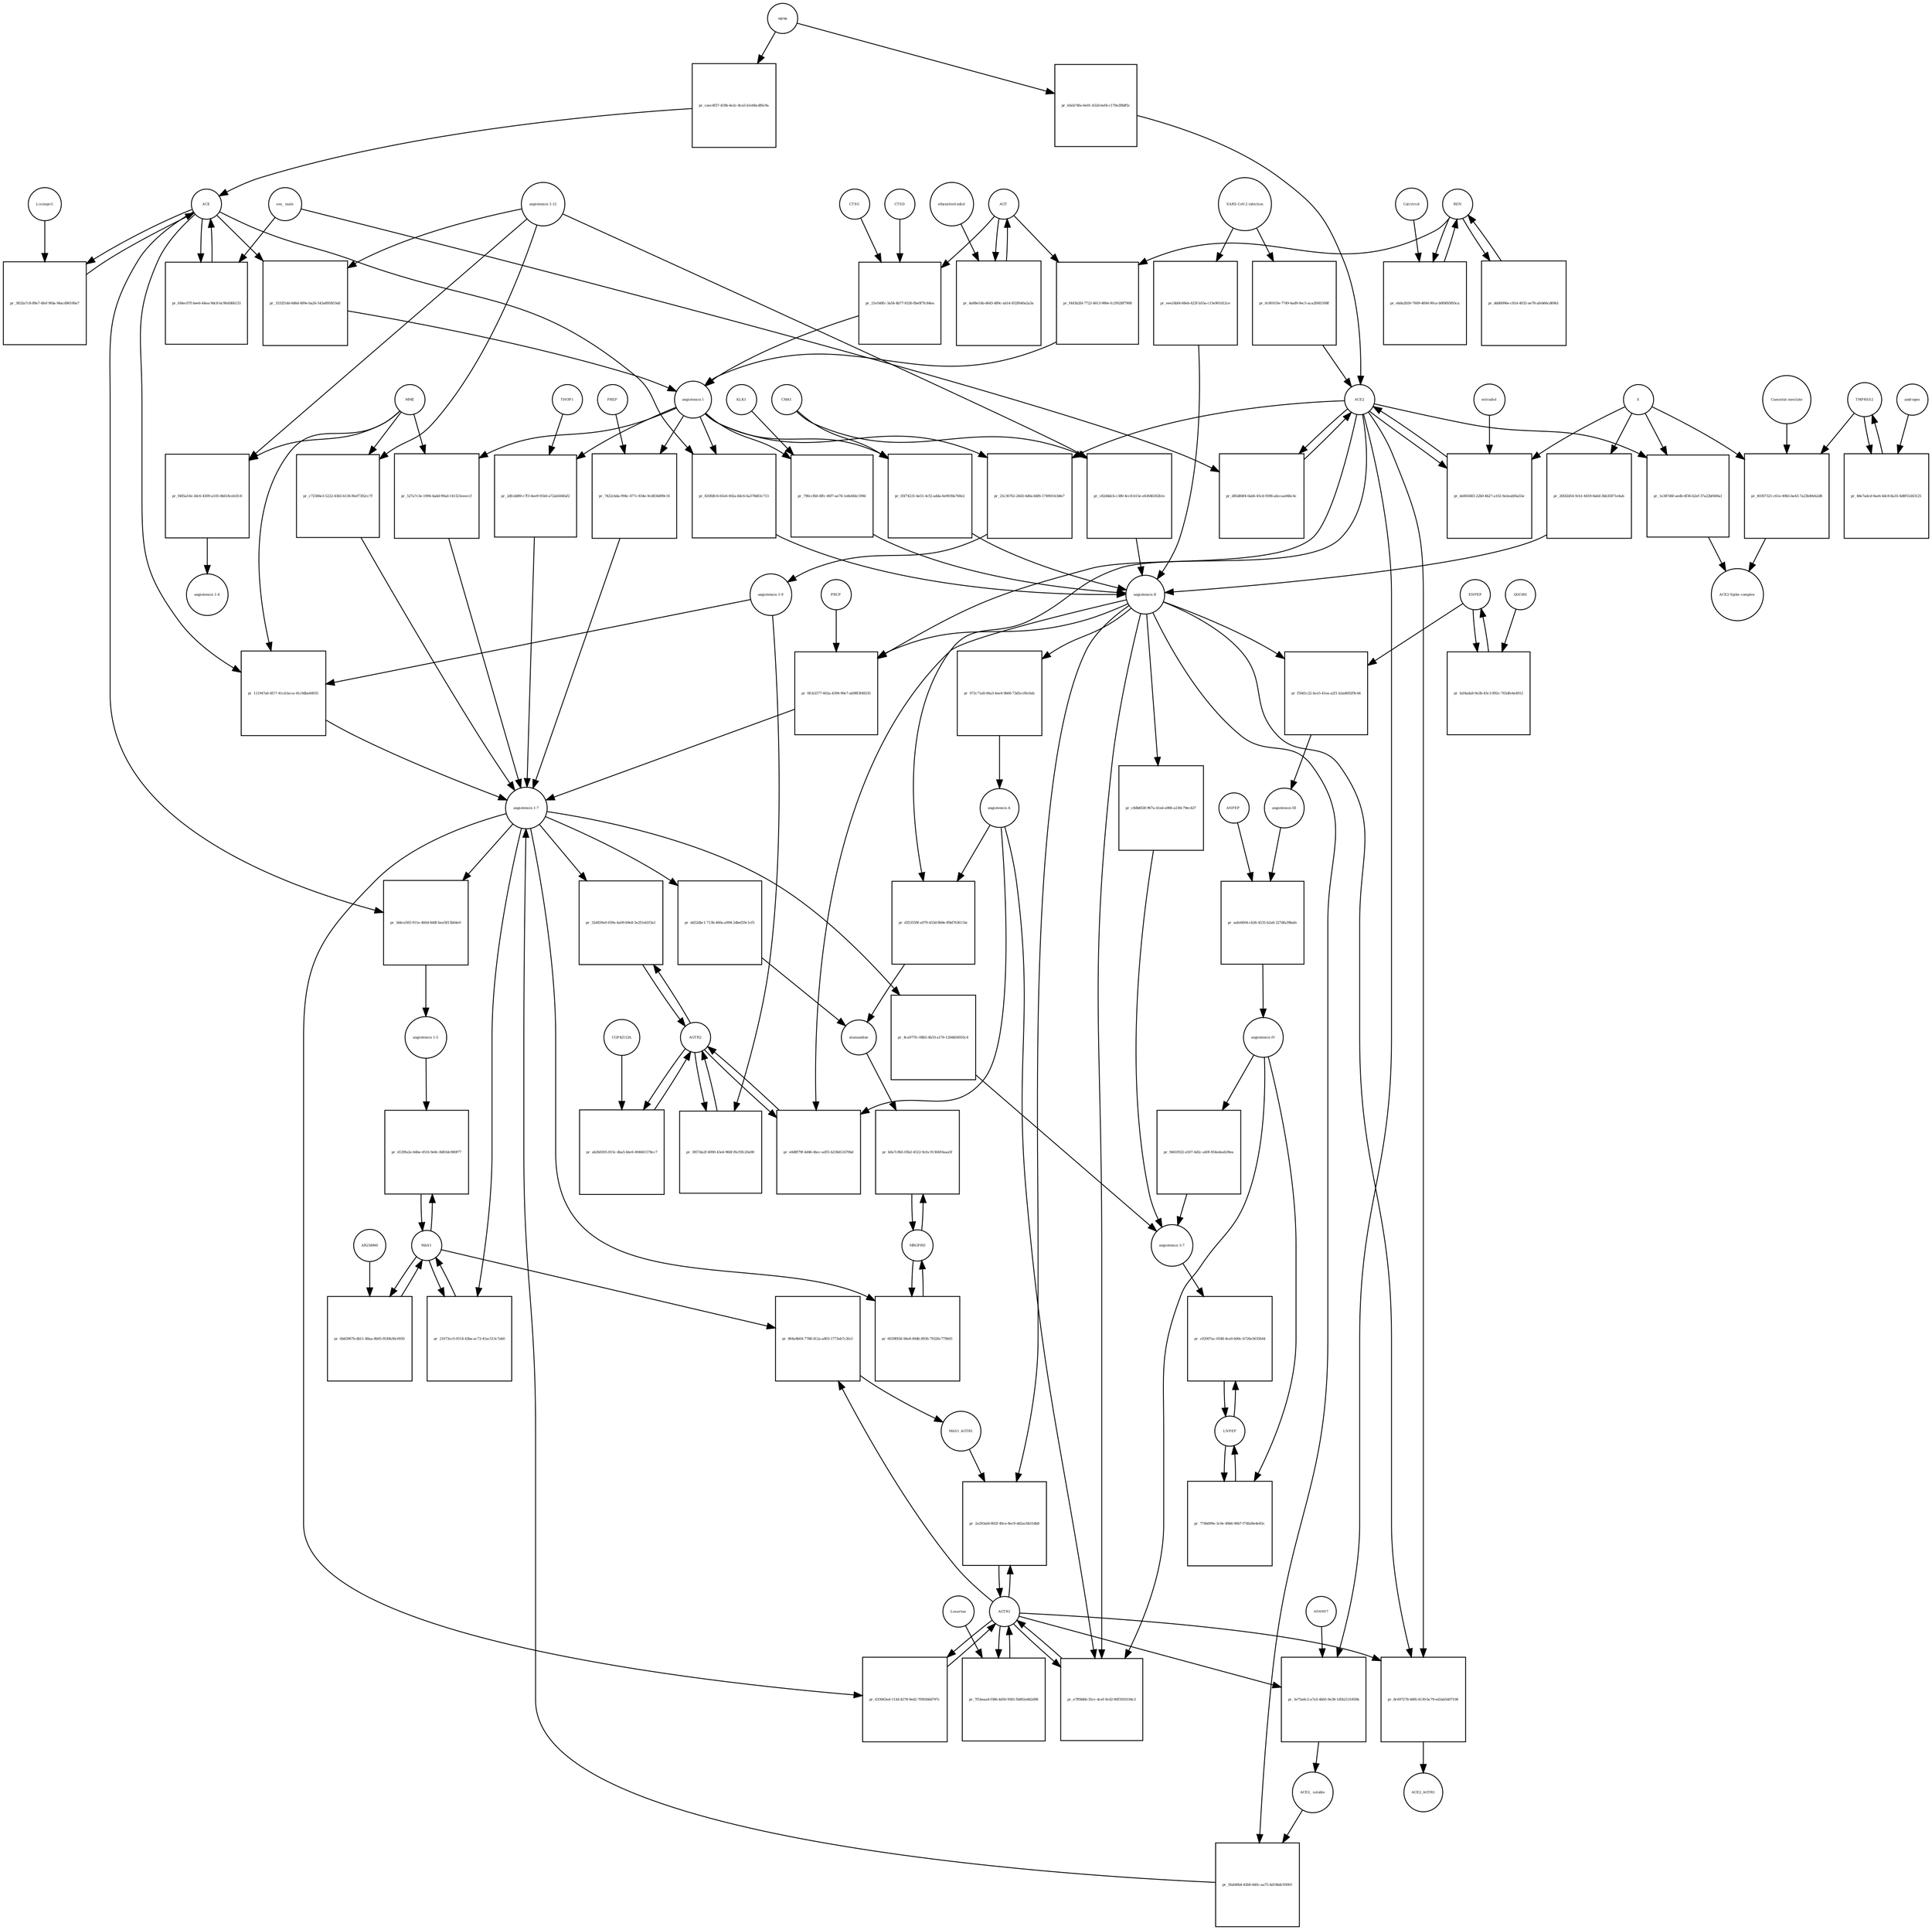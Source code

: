 strict digraph  {
"angiotensin I" [annotation="urn_miriam_obo.chebi_CHEBI%3A2718", bipartite=0, cls="simple chemical", fontsize=4, label="angiotensin I", shape=circle];
"pr_820fdfc6-65e6-492a-8dc6-6a378d03c713" [annotation="", bipartite=1, cls=process, fontsize=4, label="pr_820fdfc6-65e6-492a-8dc6-6a378d03c713", shape=square];
"angiotensin II" [annotation="urn_miriam_obo.chebi_CHEBI%3A2718", bipartite=0, cls="simple chemical", fontsize=4, label="angiotensin II", shape=circle];
ACE [annotation="urn_miriam_hgnc_HGNC%3A2707", bipartite=0, cls=macromolecule, fontsize=4, label=ACE, shape=circle];
"pr_25c36762-26d3-4d0a-b6f6-1749010cb8e7" [annotation="", bipartite=1, cls=process, fontsize=4, label="pr_25c36762-26d3-4d0a-b6f6-1749010cb8e7", shape=square];
"angiotensin 1-9" [annotation="urn_miriam_obo.chebi_CHEBI%3A80128", bipartite=0, cls="simple chemical", fontsize=4, label="angiotensin 1-9", shape=circle];
ACE2 [annotation="urn_miriam_hgnc_HGNC%3A13557", bipartite=0, cls=macromolecule, fontsize=4, label=ACE2, shape=circle];
"pr_111947a6-4f17-41cd-bcca-41c9dba44935" [annotation="", bipartite=1, cls=process, fontsize=4, label="pr_111947a6-4f17-41cd-bcca-41c9dba44935", shape=square];
"angiotensin 1-7" [annotation="urn_miriam_obo.chebi_CHEBI%3A55438", bipartite=0, cls="simple chemical", fontsize=4, label="angiotensin 1-7", shape=circle];
MME [annotation="urn_miriam_hgnc_HGNC%3A7154", bipartite=0, cls=macromolecule, fontsize=4, label=MME, shape=circle];
"pr_0fcb3577-602a-4394-90e7-ab98f3f48335" [annotation="", bipartite=1, cls=process, fontsize=4, label="pr_0fcb3577-602a-4394-90e7-ab98f3f48335", shape=square];
PRCP [annotation="urn_miriam_hgnc_HGNC%3A9344", bipartite=0, cls=macromolecule, fontsize=4, label=PRCP, shape=circle];
"pr_3d4ce565-911e-460d-848f-bea5813b04e0" [annotation="", bipartite=1, cls=process, fontsize=4, label="pr_3d4ce565-911e-460d-848f-bea5813b04e0", shape=square];
"angiotensin 1-5" [annotation="urn_miriam_obo.chebi_CHEBI%3A80129", bipartite=0, cls="simple chemical", fontsize=4, label="angiotensin 1-5", shape=circle];
REN [annotation="urn_miriam_hgnc_HGNC%3A9958", bipartite=0, cls=macromolecule, fontsize=4, label=REN, shape=circle];
"pr_ebda2b50-7609-469d-90ca-b0f6f65f65ca" [annotation="", bipartite=1, cls="omitted process", fontsize=4, label="pr_ebda2b50-7609-469d-90ca-b0f6f65f65ca", shape=square];
Calcitriol [annotation="urn_miriam_obo.chebi_CHEBI%3A17823", bipartite=0, cls="simple chemical", fontsize=4, label=Calcitriol, shape=circle];
AGT [annotation="urn_miriam_hgnc_HGNC%3A333", bipartite=0, cls=macromolecule, fontsize=4, label=AGT, shape=circle];
"pr_f443b2fd-7722-4613-986e-fc29528f7908" [annotation="", bipartite=1, cls=process, fontsize=4, label="pr_f443b2fd-7722-4613-986e-fc29528f7908", shape=square];
"pr_527a7c3e-1994-4add-99ad-141321eeeccf" [annotation="", bipartite=1, cls=process, fontsize=4, label="pr_527a7c3e-1994-4add-99ad-141321eeeccf", shape=square];
MAS1 [annotation="urn_miriam_hgnc_HGNC%3A6899", bipartite=0, cls=macromolecule, fontsize=4, label=MAS1, shape=circle];
"pr_d129fa2e-b4be-4516-9e8c-8d03dc980f77" [annotation="", bipartite=1, cls=process, fontsize=4, label="pr_d129fa2e-b4be-4516-9e8c-8d03dc980f77", shape=square];
"pr_dd32dbc1-713b-460a-a994-2dbef29c1cf5" [annotation="", bipartite=1, cls=process, fontsize=4, label="pr_dd32dbc1-713b-460a-a994-2dbef29c1cf5", shape=square];
alamandine [annotation="urn_miriam_pubchem.compound_44192273", bipartite=0, cls="simple chemical", fontsize=4, label=alamandine, shape=circle];
"pr_972c71a8-06a3-4ee4-9b66-73d5ccf8c0ab" [annotation="", bipartite=1, cls=process, fontsize=4, label="pr_972c71a8-06a3-4ee4-9b66-73d5ccf8c0ab", shape=square];
"angiotensin A" [annotation="urn_miriam_kegg.compound_C20970|urn_miriam_pubchem.compound_91691124", bipartite=0, cls="simple chemical", fontsize=4, label="angiotensin A", shape=circle];
"pr_d353559f-a979-433d-8b9e-ff8d763611bc" [annotation="", bipartite=1, cls=process, fontsize=4, label="pr_d353559f-a979-433d-8b9e-ff8d763611bc", shape=square];
"pr_f50d1c22-bce5-41ea-a2f1-b2ad602f9c44" [annotation="", bipartite=1, cls=process, fontsize=4, label="pr_f50d1c22-bce5-41ea-a2f1-b2ad602f9c44", shape=square];
"angiotensin III" [annotation="urn_miriam_obo.chebi_CHEBI%3A89666", bipartite=0, cls="simple chemical", fontsize=4, label="angiotensin III", shape=circle];
ENPEP [annotation="urn_miriam_hgnc_HGNC%3A3355", bipartite=0, cls=macromolecule, fontsize=4, label=ENPEP, shape=circle];
"pr_aafe6004-cb26-4535-b2a6-227dfa39bafe" [annotation="", bipartite=1, cls=process, fontsize=4, label="pr_aafe6004-cb26-4535-b2a6-227dfa39bafe", shape=square];
"angiotensin IV" [annotation="urn_miriam_obo.chebi_CHEBI%3A80127", bipartite=0, cls="simple chemical", fontsize=4, label="angiotensin IV", shape=circle];
"ANPEP " [annotation="urn_miriam_hgnc_HGNC%3A500", bipartite=0, cls=macromolecule, fontsize=4, label="ANPEP ", shape=circle];
AGTR2 [annotation="urn_miriam_hgnc_HGNC%3A338", bipartite=0, cls=macromolecule, fontsize=4, label=AGTR2, shape=circle];
"pr_ab2b0305-815c-4ba5-bbc6-494661578cc7" [annotation="", bipartite=1, cls=process, fontsize=4, label="pr_ab2b0305-815c-4ba5-bbc6-494661578cc7", shape=square];
CGP42112A [annotation="urn_miriam_obo.chebi_CHEBI%3A147302", bipartite=0, cls="simple chemical", fontsize=4, label=CGP42112A, shape=circle];
"pr_ddd6096e-c81d-4032-ae78-afeb66cd69b1" [annotation="", bipartite=1, cls=process, fontsize=4, label="pr_ddd6096e-c81d-4032-ae78-afeb66cd69b1", shape=square];
"pr_3e75a6c2-a7a5-4b05-9e38-1d5b2131859b" [annotation="", bipartite=1, cls=process, fontsize=4, label="pr_3e75a6c2-a7a5-4b05-9e38-1d5b2131859b", shape=square];
"ACE2_ soluble" [annotation="urn_miriam_hgnc.symbol_ACE2", bipartite=0, cls=macromolecule, fontsize=4, label="ACE2_ soluble", shape=circle];
ADAM17 [annotation="urn_miriam_hgnc_HGNC%3A195", bipartite=0, cls=macromolecule, fontsize=4, label=ADAM17, shape=circle];
AGTR1 [annotation="urn_miriam_hgnc_HGNC%3A336", bipartite=0, cls=macromolecule, fontsize=4, label=AGTR1, shape=circle];
"pr_e8d8f79f-4d46-4bcc-ad55-b238d12470bd" [annotation="", bipartite=1, cls=process, fontsize=4, label="pr_e8d8f79f-4d46-4bcc-ad55-b238d12470bd", shape=square];
"pr_b5eb74fa-6e01-432d-bef4-c170e2f8df5c" [annotation="", bipartite=1, cls=process, fontsize=4, label="pr_b5eb74fa-6e01-432d-bef4-c170e2f8df5c", shape=square];
aging [annotation="urn_miriam_obo.go_GO%3A0007568", bipartite=0, cls=phenotype, fontsize=4, label=aging, shape=circle];
MRGPRD [annotation="urn_miriam_hgnc_HGNC%3A29626", bipartite=0, cls=macromolecule, fontsize=4, label=MRGPRD, shape=circle];
"pr_b0a7c9b5-05b2-4522-9cfa-9136493aaa5f" [annotation="", bipartite=1, cls=process, fontsize=4, label="pr_b0a7c9b5-05b2-4522-9cfa-9136493aaa5f", shape=square];
"pr_5fafd0b4-42b8-440c-aa75-4d10bdc93001" [annotation="", bipartite=1, cls=process, fontsize=4, label="pr_5fafd0b4-42b8-440c-aa75-4d10bdc93001", shape=square];
"pr_caec4f57-418b-4e2c-8ca5-b1e6bcdf6c9a" [annotation="", bipartite=1, cls=process, fontsize=4, label="pr_caec4f57-418b-4e2c-8ca5-b1e6bcdf6c9a", shape=square];
"pr_d85d84f4-0ab6-45cd-9396-abccaa04bc4c" [annotation="", bipartite=1, cls=process, fontsize=4, label="pr_d85d84f4-0ab6-45cd-9396-abccaa04bc4c", shape=square];
"sex_ male" [annotation=urn_miriam_mesh_D008297, bipartite=0, cls=phenotype, fontsize=4, label="sex_ male", shape=circle];
"pr_26fd2d54-9cb1-4459-8a6d-3bb35871e4ab" [annotation="", bipartite=1, cls=process, fontsize=4, label="pr_26fd2d54-9cb1-4459-8a6d-3bb35871e4ab", shape=square];
S [annotation="urn_miriam_uniprot_P0DTC2|urn_miriam_uniprot_P59594", bipartite=0, cls=macromolecule, fontsize=4, label=S, shape=circle];
"pr_fd4ec07f-bee6-44ea-9dc8-bc9fefd6b133" [annotation="", bipartite=1, cls=process, fontsize=4, label="pr_fd4ec07f-bee6-44ea-9dc8-bc9fefd6b133", shape=square];
"pr_e7ff8d6b-35cc-4cef-9cd2-80f3505194c2" [annotation="", bipartite=1, cls=process, fontsize=4, label="pr_e7ff8d6b-35cc-4cef-9cd2-80f3505194c2", shape=square];
"pr_8c697278-46f6-4130-bc79-ed3ab5407108" [annotation="", bipartite=1, cls=process, fontsize=4, label="pr_8c697278-46f6-4130-bc79-ed3ab5407108", shape=square];
ACE2_AGTR1 [annotation=urn_miriam_pubmed_25225202, bipartite=0, cls=complex, fontsize=4, label=ACE2_AGTR1, shape=circle];
"pr_1e387d6f-aedb-4f36-b2ef-37a22bf449a1" [annotation="", bipartite=1, cls=process, fontsize=4, label="pr_1e387d6f-aedb-4f36-b2ef-37a22bf449a1", shape=square];
"ACE2-Spike complex" [annotation=urn_miriam_pubmed_32275855, bipartite=0, cls=complex, fontsize=4, label="ACE2-Spike complex", shape=circle];
"pr_eee24bf4-68eb-423f-b55a-c15e901d12ce" [annotation="", bipartite=1, cls=process, fontsize=4, label="pr_eee24bf4-68eb-423f-b55a-c15e901d12ce", shape=square];
"SARS-CoV-2 infection" [annotation="urn_miriam_taxonomy_2697049|urn_miriam_mesh_C000657245", bipartite=0, cls=phenotype, fontsize=4, label="SARS-CoV-2 infection", shape=circle];
"angiotensin 1-12" [annotation=urn_miriam_pubmed_27465904, bipartite=0, cls="simple chemical", fontsize=4, label="angiotensin 1-12", shape=circle];
"pr_c82d4dcb-c380-4cc8-b15e-e43646302b1e" [annotation="", bipartite=1, cls=process, fontsize=4, label="pr_c82d4dcb-c380-4cc8-b15e-e43646302b1e", shape=square];
CMA1 [annotation="urn_miriam_hgnc_HGNC%3A2097", bipartite=0, cls=macromolecule, fontsize=4, label=CMA1, shape=circle];
TMPRSS2 [annotation="urn_miriam_hgnc_HGNC%3A11876", bipartite=0, cls=macromolecule, fontsize=4, label=TMPRSS2, shape=circle];
"pr_48e7adcd-9ae6-4dc8-8a35-4d8f51d43125" [annotation="", bipartite=1, cls="omitted process", fontsize=4, label="pr_48e7adcd-9ae6-4dc8-8a35-4d8f51d43125", shape=square];
androgen [annotation="urn_miriam_obo.chebi_CHEBI%3A50113", bipartite=0, cls="simple chemical", fontsize=4, label=androgen, shape=circle];
"pr_f485a10e-3dc6-4309-a105-0b618ceb1fc8" [annotation="", bipartite=1, cls=process, fontsize=4, label="pr_f485a10e-3dc6-4309-a105-0b618ceb1fc8", shape=square];
"angiotensin 1-4" [annotation=urn_miriam_pubmed_22490446, bipartite=0, cls="simple chemical", fontsize=4, label="angiotensin 1-4", shape=circle];
"pr_864a4b04-7788-412a-a803-1773eb7c2fe3" [annotation="", bipartite=1, cls=process, fontsize=4, label="pr_864a4b04-7788-412a-a803-1773eb7c2fe3", shape=square];
MAS1_AGTR1 [annotation=urn_miriam_pubmed_15809376, bipartite=0, cls=complex, fontsize=4, label=MAS1_AGTR1, shape=circle];
"pr_2a293afd-802f-49ce-8ec9-dd2ac6b51db8" [annotation="", bipartite=1, cls=process, fontsize=4, label="pr_2a293afd-802f-49ce-8ec9-dd2ac6b51db8", shape=square];
"pr_3832a7c8-89a7-4fef-9fda-94acd96100a7" [annotation="", bipartite=1, cls=process, fontsize=4, label="pr_3832a7c8-89a7-4fef-9fda-94acd96100a7", shape=square];
Lisinopril [annotation="urn_miriam_obo.chebi_CHEBI%3A43755", bipartite=0, cls="simple chemical", fontsize=4, label=Lisinopril, shape=circle];
"pr_3332f1dd-6d6d-489e-ba26-543a895853dd" [annotation="", bipartite=1, cls=process, fontsize=4, label="pr_3332f1dd-6d6d-489e-ba26-543a895853dd", shape=square];
LNPEP [annotation="urn_miriam_hgnc_HGNC%3A6656", bipartite=0, cls=macromolecule, fontsize=4, label=LNPEP, shape=circle];
"pr_774b699e-3c0e-49b6-96b7-f74b28e4e83c" [annotation="", bipartite=1, cls=process, fontsize=4, label="pr_774b699e-3c0e-49b6-96b7-f74b28e4e83c", shape=square];
"pr_c72586e3-5222-43b5-b136-f6ef7392cc7f" [annotation="", bipartite=1, cls=process, fontsize=4, label="pr_c72586e3-5222-43b5-b136-f6ef7392cc7f", shape=square];
"pr_6bb5967b-db11-48aa-8b95-f630b36c0050" [annotation="", bipartite=1, cls=process, fontsize=4, label="pr_6bb5967b-db11-48aa-8b95-f630b36c0050", shape=square];
AR234960 [annotation="urn_miriam_pubchem.compound_146025955", bipartite=0, cls="simple chemical", fontsize=4, label=AR234960, shape=circle];
"pr_faf4ada8-9e3b-43c3-892c-765dfe4e4912" [annotation="", bipartite=1, cls=process, fontsize=4, label="pr_faf4ada8-9e3b-43c3-892c-765dfe4e4912", shape=square];
QGC001 [annotation=urn_miriam_pubmed_24337978, bipartite=0, cls="simple chemical", fontsize=4, label=QGC001, shape=circle];
"pr_21e540fc-3a54-4b77-8326-fbe0f7fc84ea" [annotation="", bipartite=1, cls=process, fontsize=4, label="pr_21e540fc-3a54-4b77-8326-fbe0f7fc84ea", shape=square];
CTSD [annotation="urn_miriam_hgnc_HGNC%3A2529", bipartite=0, cls=macromolecule, fontsize=4, label=CTSD, shape=circle];
CTSG [annotation="urn_miriam_hgnc_HGNC%3A2532", bipartite=0, cls=macromolecule, fontsize=4, label=CTSG, shape=circle];
"pr_05f74231-be51-4cf2-adda-6e9039a760e2" [annotation="", bipartite=1, cls=process, fontsize=4, label="pr_05f74231-be51-4cf2-adda-6e9039a760e2", shape=square];
"pr_790ccfb0-4ffc-46f7-ae78-1e8e6fdc199d" [annotation="", bipartite=1, cls=process, fontsize=4, label="pr_790ccfb0-4ffc-46f7-ae78-1e8e6fdc199d", shape=square];
KLK1 [annotation="urn_miriam_hgnc_HGNC%3A6357", bipartite=0, cls=macromolecule, fontsize=4, label=KLK1, shape=circle];
"pr_2dfcdd89-c7f3-4ee9-91b0-a72ab564faf2" [annotation="", bipartite=1, cls=process, fontsize=4, label="pr_2dfcdd89-c7f3-4ee9-91b0-a72ab564faf2", shape=square];
THOP1 [annotation="urn_miriam_hgnc_HGNC%3A11793", bipartite=0, cls=macromolecule, fontsize=4, label=THOP1, shape=circle];
"pr_7422cbda-994c-477c-834e-9cd834d99c16" [annotation="", bipartite=1, cls=process, fontsize=4, label="pr_7422cbda-994c-477c-834e-9cd834d99c16", shape=square];
PREP [annotation="urn_miriam_hgnc_HGNC%3A9358", bipartite=0, cls=macromolecule, fontsize=4, label=PREP, shape=circle];
"pr_7f1beaa4-f386-4d50-9581-fb892e8d2d98" [annotation="", bipartite=1, cls=process, fontsize=4, label="pr_7f1beaa4-f386-4d50-9581-fb892e8d2d98", shape=square];
Losartan [annotation="urn_miriam_obo.chebi_CHEBI%3A6541", bipartite=0, cls="simple chemical", fontsize=4, label=Losartan, shape=circle];
"pr_633063ed-113d-4278-9ed2-7f09266d797c" [annotation="", bipartite=1, cls=process, fontsize=4, label="pr_633063ed-113d-4278-9ed2-7f09266d797c", shape=square];
"pr_32d459a9-659a-4a09-b9e8-5e2f1eb1f3a1" [annotation="", bipartite=1, cls=process, fontsize=4, label="pr_32d459a9-659a-4a09-b9e8-5e2f1eb1f3a1", shape=square];
"pr_3857da2f-6090-43e4-966f-f6cf3fc20a90" [annotation="", bipartite=1, cls=process, fontsize=4, label="pr_3857da2f-6090-43e4-966f-f6cf3fc20a90", shape=square];
"pr_21673cc0-0514-43ba-ac73-41ac513c7eb0" [annotation="", bipartite=1, cls=process, fontsize=4, label="pr_21673cc0-0514-43ba-ac73-41ac513c7eb0", shape=square];
"pr_6639f83d-94e8-49d6-8936-79326c779b93" [annotation="", bipartite=1, cls=process, fontsize=4, label="pr_6639f83d-94e8-49d6-8936-79326c779b93", shape=square];
"pr_4ca977fc-08b5-4b33-a176-120dd54935c4" [annotation="", bipartite=1, cls=process, fontsize=4, label="pr_4ca977fc-08b5-4b33-a176-120dd54935c4", shape=square];
"angiotensin 3-7" [annotation=urn_miriam_pubmed_30934934, bipartite=0, cls="simple chemical", fontsize=4, label="angiotensin 3-7", shape=circle];
"pr_c8db6f28-967a-41ed-a986-a230c79ec427" [annotation="", bipartite=1, cls=process, fontsize=4, label="pr_c8db6f28-967a-41ed-a986-a230c79ec427", shape=square];
"pr_9461f022-e507-4d2c-a40f-854edeab39ea" [annotation="", bipartite=1, cls=process, fontsize=4, label="pr_9461f022-e507-4d2c-a40f-854edeab39ea", shape=square];
"pr_49307321-c61e-49b5-be43-7a23b49eb2d8" [annotation="", bipartite=1, cls="omitted process", fontsize=4, label="pr_49307321-c61e-49b5-be43-7a23b49eb2d8", shape=square];
"Camostat mesilate" [annotation="urn_miriam_obo.chebi_CHEBI%3A135632", bipartite=0, cls="simple chemical", fontsize=4, label="Camostat mesilate", shape=circle];
"pr_c02007ac-0548-4ce0-b00c-b726e3635644" [annotation="", bipartite=1, cls=process, fontsize=4, label="pr_c02007ac-0548-4ce0-b00c-b726e3635644", shape=square];
"pr_de065683-22b0-4b27-a102-9a5eabf4a55e" [annotation="", bipartite=1, cls="omitted process", fontsize=4, label="pr_de065683-22b0-4b27-a102-9a5eabf4a55e", shape=square];
estradiol [annotation="urn_miriam_obo.chebi_CHEBI%3A16469", bipartite=0, cls="simple chemical", fontsize=4, label=estradiol, shape=circle];
"pr_4a88e14b-d643-489c-ab14-832f640a2a3a" [annotation="", bipartite=1, cls="omitted process", fontsize=4, label="pr_4a88e14b-d643-489c-ab14-832f640a2a3a", shape=square];
ethynylestradiol [annotation="urn_miriam_obo.chebi_CHEBI%3A4903", bipartite=0, cls="simple chemical", fontsize=4, label=ethynylestradiol, shape=circle];
"pr_0c80103e-7749-4ad9-9ec5-aca2f681508f" [annotation="", bipartite=1, cls=process, fontsize=4, label="pr_0c80103e-7749-4ad9-9ec5-aca2f681508f", shape=square];
"angiotensin I" -> "pr_820fdfc6-65e6-492a-8dc6-6a378d03c713"  [annotation="", interaction_type=consumption];
"angiotensin I" -> "pr_25c36762-26d3-4d0a-b6f6-1749010cb8e7"  [annotation="", interaction_type=consumption];
"angiotensin I" -> "pr_527a7c3e-1994-4add-99ad-141321eeeccf"  [annotation="", interaction_type=consumption];
"angiotensin I" -> "pr_05f74231-be51-4cf2-adda-6e9039a760e2"  [annotation="", interaction_type=consumption];
"angiotensin I" -> "pr_790ccfb0-4ffc-46f7-ae78-1e8e6fdc199d"  [annotation="", interaction_type=consumption];
"angiotensin I" -> "pr_2dfcdd89-c7f3-4ee9-91b0-a72ab564faf2"  [annotation="", interaction_type=consumption];
"angiotensin I" -> "pr_7422cbda-994c-477c-834e-9cd834d99c16"  [annotation="", interaction_type=consumption];
"pr_820fdfc6-65e6-492a-8dc6-6a378d03c713" -> "angiotensin II"  [annotation="", interaction_type=production];
"angiotensin II" -> "pr_0fcb3577-602a-4394-90e7-ab98f3f48335"  [annotation="", interaction_type=consumption];
"angiotensin II" -> "pr_972c71a8-06a3-4ee4-9b66-73d5ccf8c0ab"  [annotation="", interaction_type=consumption];
"angiotensin II" -> "pr_f50d1c22-bce5-41ea-a2f1-b2ad602f9c44"  [annotation="", interaction_type=consumption];
"angiotensin II" -> "pr_e8d8f79f-4d46-4bcc-ad55-b238d12470bd"  [annotation="urn_miriam_pubmed_17630322|urn_miriam_taxonomy_9606|urn_miriam_pubmed_17138938", interaction_type=stimulation];
"angiotensin II" -> "pr_5fafd0b4-42b8-440c-aa75-4d10bdc93001"  [annotation="", interaction_type=consumption];
"angiotensin II" -> "pr_e7ff8d6b-35cc-4cef-9cd2-80f3505194c2"  [annotation="urn_miriam_pubmed_26497614|urn_miriam_taxonomy_10116|urn_miriam_pubmed_17630322|urn_miriam_pubmed_32333398|urn_miriam_pubmed_17138938|urn_miriam_taxonomy_9606", interaction_type=stimulation];
"angiotensin II" -> "pr_8c697278-46f6-4130-bc79-ed3ab5407108"  [annotation="urn_miriam_pubmed_25225202|urn_miriam_taxonomy_9606", interaction_type=inhibition];
"angiotensin II" -> "pr_2a293afd-802f-49ce-8ec9-dd2ac6b51db8"  [annotation="urn_miriam_pubmed_15809376|urn_miriam_taxonomy_9606", interaction_type=stimulation];
"angiotensin II" -> "pr_c8db6f28-967a-41ed-a986-a230c79ec427"  [annotation="", interaction_type=consumption];
ACE -> "pr_820fdfc6-65e6-492a-8dc6-6a378d03c713"  [annotation="urn_miriam_taxonomy_9606|urn_miriam_pubmed_10969042", interaction_type=catalysis];
ACE -> "pr_111947a6-4f17-41cd-bcca-41c9dba44935"  [annotation="urn_miriam_pubmed_15283675|urn_miriam_taxonomy_9606", interaction_type=catalysis];
ACE -> "pr_3d4ce565-911e-460d-848f-bea5813b04e0"  [annotation="urn_miriam_pubmed_10969042|urn_miriam_taxonomy_9606", interaction_type=catalysis];
ACE -> "pr_fd4ec07f-bee6-44ea-9dc8-bc9fefd6b133"  [annotation="", interaction_type=consumption];
ACE -> "pr_3832a7c8-89a7-4fef-9fda-94acd96100a7"  [annotation="", interaction_type=consumption];
ACE -> "pr_3332f1dd-6d6d-489e-ba26-543a895853dd"  [annotation="urn_miriam_pubmed_22490446|urn_miriam_taxonomy_10116", interaction_type=catalysis];
"pr_25c36762-26d3-4d0a-b6f6-1749010cb8e7" -> "angiotensin 1-9"  [annotation="", interaction_type=production];
"angiotensin 1-9" -> "pr_111947a6-4f17-41cd-bcca-41c9dba44935"  [annotation="", interaction_type=consumption];
"angiotensin 1-9" -> "pr_3857da2f-6090-43e4-966f-f6cf3fc20a90"  [annotation="urn_miriam_pubmed_30048754|urn_miriam_taxonomy_10116", interaction_type=stimulation];
ACE2 -> "pr_25c36762-26d3-4d0a-b6f6-1749010cb8e7"  [annotation="urn_miriam_pubmed_10969042|urn_miriam_taxonomy_9606", interaction_type=catalysis];
ACE2 -> "pr_0fcb3577-602a-4394-90e7-ab98f3f48335"  [annotation="urn_miriam_taxonomy_10090|urn_miriam_pubmed_23392115", interaction_type=catalysis];
ACE2 -> "pr_d353559f-a979-433d-8b9e-ff8d763611bc"  [annotation="urn_miriam_pubmed_23446738|urn_miriam_taxonomy_9606", interaction_type=catalysis];
ACE2 -> "pr_3e75a6c2-a7a5-4b05-9e38-1d5b2131859b"  [annotation="", interaction_type=consumption];
ACE2 -> "pr_d85d84f4-0ab6-45cd-9396-abccaa04bc4c"  [annotation="", interaction_type=consumption];
ACE2 -> "pr_8c697278-46f6-4130-bc79-ed3ab5407108"  [annotation="", interaction_type=consumption];
ACE2 -> "pr_1e387d6f-aedb-4f36-b2ef-37a22bf449a1"  [annotation="", interaction_type=consumption];
ACE2 -> "pr_de065683-22b0-4b27-a102-9a5eabf4a55e"  [annotation="", interaction_type=consumption];
"pr_111947a6-4f17-41cd-bcca-41c9dba44935" -> "angiotensin 1-7"  [annotation="", interaction_type=production];
"angiotensin 1-7" -> "pr_3d4ce565-911e-460d-848f-bea5813b04e0"  [annotation="", interaction_type=consumption];
"angiotensin 1-7" -> "pr_dd32dbc1-713b-460a-a994-2dbef29c1cf5"  [annotation="", interaction_type=consumption];
"angiotensin 1-7" -> "pr_633063ed-113d-4278-9ed2-7f09266d797c"  [annotation="urn_miriam_pubmed_29928987|urn_miriam_taxonomy_9606", interaction_type=inhibition];
"angiotensin 1-7" -> "pr_32d459a9-659a-4a09-b9e8-5e2f1eb1f3a1"  [annotation="urn_miriam_pubmed_15767466|urn_miriam_taxonomy_10116", interaction_type=stimulation];
"angiotensin 1-7" -> "pr_21673cc0-0514-43ba-ac73-41ac513c7eb0"  [annotation="urn_miriam_pubmed_27217404|urn_miriam_taxonomy_9606", interaction_type=stimulation];
"angiotensin 1-7" -> "pr_6639f83d-94e8-49d6-8936-79326c779b93"  [annotation="urn_miriam_pubmed_27217404|urn_miriam_taxonomy_9606", interaction_type=stimulation];
"angiotensin 1-7" -> "pr_4ca977fc-08b5-4b33-a176-120dd54935c4"  [annotation="", interaction_type=consumption];
MME -> "pr_111947a6-4f17-41cd-bcca-41c9dba44935"  [annotation="urn_miriam_pubmed_15283675|urn_miriam_taxonomy_9606", interaction_type=catalysis];
MME -> "pr_527a7c3e-1994-4add-99ad-141321eeeccf"  [annotation="urn_miriam_taxonomy_9606|urn_miriam_pubmed_15283675", interaction_type=catalysis];
MME -> "pr_f485a10e-3dc6-4309-a105-0b618ceb1fc8"  [annotation="urn_miriam_pubmed_22490446|urn_miriam_taxonomy_10116", interaction_type=catalysis];
MME -> "pr_c72586e3-5222-43b5-b136-f6ef7392cc7f"  [annotation="urn_miriam_pubmed_22490446|urn_miriam_taxonomy_10116", interaction_type=catalysis];
"pr_0fcb3577-602a-4394-90e7-ab98f3f48335" -> "angiotensin 1-7"  [annotation="", interaction_type=production];
PRCP -> "pr_0fcb3577-602a-4394-90e7-ab98f3f48335"  [annotation="urn_miriam_taxonomy_10090|urn_miriam_pubmed_23392115", interaction_type=catalysis];
"pr_3d4ce565-911e-460d-848f-bea5813b04e0" -> "angiotensin 1-5"  [annotation="", interaction_type=production];
"angiotensin 1-5" -> "pr_d129fa2e-b4be-4516-9e8c-8d03dc980f77"  [annotation="urn_miriam_pubmed_27660028|urn_miriam_taxonomy_10116", interaction_type=stimulation];
REN -> "pr_ebda2b50-7609-469d-90ca-b0f6f65f65ca"  [annotation="", interaction_type=consumption];
REN -> "pr_f443b2fd-7722-4613-986e-fc29528f7908"  [annotation="urn_miriam_pubmed_10585461|urn_miriam_taxonomy_9606", interaction_type=catalysis];
REN -> "pr_ddd6096e-c81d-4032-ae78-afeb66cd69b1"  [annotation="", interaction_type=consumption];
"pr_ebda2b50-7609-469d-90ca-b0f6f65f65ca" -> REN  [annotation="", interaction_type=production];
Calcitriol -> "pr_ebda2b50-7609-469d-90ca-b0f6f65f65ca"  [annotation="urn_miriam_pubmed_12122115|urn_miriam_taxonomy_10090", interaction_type=inhibition];
AGT -> "pr_f443b2fd-7722-4613-986e-fc29528f7908"  [annotation="", interaction_type=consumption];
AGT -> "pr_21e540fc-3a54-4b77-8326-fbe0f7fc84ea"  [annotation="", interaction_type=consumption];
AGT -> "pr_4a88e14b-d643-489c-ab14-832f640a2a3a"  [annotation="", interaction_type=consumption];
"pr_f443b2fd-7722-4613-986e-fc29528f7908" -> "angiotensin I"  [annotation="", interaction_type=production];
"pr_527a7c3e-1994-4add-99ad-141321eeeccf" -> "angiotensin 1-7"  [annotation="", interaction_type=production];
MAS1 -> "pr_d129fa2e-b4be-4516-9e8c-8d03dc980f77"  [annotation="", interaction_type=consumption];
MAS1 -> "pr_864a4b04-7788-412a-a803-1773eb7c2fe3"  [annotation="", interaction_type=consumption];
MAS1 -> "pr_6bb5967b-db11-48aa-8b95-f630b36c0050"  [annotation="", interaction_type=consumption];
MAS1 -> "pr_21673cc0-0514-43ba-ac73-41ac513c7eb0"  [annotation="", interaction_type=consumption];
"pr_d129fa2e-b4be-4516-9e8c-8d03dc980f77" -> MAS1  [annotation="", interaction_type=production];
"pr_dd32dbc1-713b-460a-a994-2dbef29c1cf5" -> alamandine  [annotation="", interaction_type=production];
alamandine -> "pr_b0a7c9b5-05b2-4522-9cfa-9136493aaa5f"  [annotation="urn_miriam_pubmed_23446738|urn_miriam_taxonomy_9606", interaction_type=stimulation];
"pr_972c71a8-06a3-4ee4-9b66-73d5ccf8c0ab" -> "angiotensin A"  [annotation="", interaction_type=production];
"angiotensin A" -> "pr_d353559f-a979-433d-8b9e-ff8d763611bc"  [annotation="", interaction_type=consumption];
"angiotensin A" -> "pr_e8d8f79f-4d46-4bcc-ad55-b238d12470bd"  [annotation="urn_miriam_pubmed_17630322|urn_miriam_taxonomy_9606|urn_miriam_pubmed_17138938", interaction_type=stimulation];
"angiotensin A" -> "pr_e7ff8d6b-35cc-4cef-9cd2-80f3505194c2"  [annotation="urn_miriam_pubmed_26497614|urn_miriam_taxonomy_10116|urn_miriam_pubmed_17630322|urn_miriam_pubmed_32333398|urn_miriam_pubmed_17138938|urn_miriam_taxonomy_9606", interaction_type=stimulation];
"pr_d353559f-a979-433d-8b9e-ff8d763611bc" -> alamandine  [annotation="", interaction_type=production];
"pr_f50d1c22-bce5-41ea-a2f1-b2ad602f9c44" -> "angiotensin III"  [annotation="", interaction_type=production];
"angiotensin III" -> "pr_aafe6004-cb26-4535-b2a6-227dfa39bafe"  [annotation="", interaction_type=consumption];
ENPEP -> "pr_f50d1c22-bce5-41ea-a2f1-b2ad602f9c44"  [annotation="urn_miriam_pubmed_8876246|urn_miriam_taxonomy_10090", interaction_type=catalysis];
ENPEP -> "pr_faf4ada8-9e3b-43c3-892c-765dfe4e4912"  [annotation="", interaction_type=consumption];
"pr_aafe6004-cb26-4535-b2a6-227dfa39bafe" -> "angiotensin IV"  [annotation="", interaction_type=production];
"angiotensin IV" -> "pr_e7ff8d6b-35cc-4cef-9cd2-80f3505194c2"  [annotation="urn_miriam_pubmed_26497614|urn_miriam_taxonomy_10116|urn_miriam_pubmed_17630322|urn_miriam_pubmed_32333398|urn_miriam_pubmed_17138938|urn_miriam_taxonomy_9606", interaction_type=stimulation];
"angiotensin IV" -> "pr_774b699e-3c0e-49b6-96b7-f74b28e4e83c"  [annotation="urn_miriam_pubmed_11707427|urn_miriam_taxonomy_9606", interaction_type=stimulation];
"angiotensin IV" -> "pr_9461f022-e507-4d2c-a40f-854edeab39ea"  [annotation="", interaction_type=consumption];
"ANPEP " -> "pr_aafe6004-cb26-4535-b2a6-227dfa39bafe"  [annotation="urn_miriam_pubmed_8876246|urn_miriam_taxonomy_10090", interaction_type=catalysis];
AGTR2 -> "pr_ab2b0305-815c-4ba5-bbc6-494661578cc7"  [annotation="", interaction_type=consumption];
AGTR2 -> "pr_e8d8f79f-4d46-4bcc-ad55-b238d12470bd"  [annotation="", interaction_type=consumption];
AGTR2 -> "pr_32d459a9-659a-4a09-b9e8-5e2f1eb1f3a1"  [annotation="", interaction_type=consumption];
AGTR2 -> "pr_3857da2f-6090-43e4-966f-f6cf3fc20a90"  [annotation="", interaction_type=consumption];
"pr_ab2b0305-815c-4ba5-bbc6-494661578cc7" -> AGTR2  [annotation="", interaction_type=production];
CGP42112A -> "pr_ab2b0305-815c-4ba5-bbc6-494661578cc7"  [annotation="urn_miriam_pubmed_25014541|urn_miriam_taxonomy_9606", interaction_type=stimulation];
"pr_ddd6096e-c81d-4032-ae78-afeb66cd69b1" -> REN  [annotation="", interaction_type=production];
"pr_3e75a6c2-a7a5-4b05-9e38-1d5b2131859b" -> "ACE2_ soluble"  [annotation="", interaction_type=production];
"ACE2_ soluble" -> "pr_5fafd0b4-42b8-440c-aa75-4d10bdc93001"  [annotation="urn_miriam_pubmed_28512108|urn_miriam_taxonomy_9606", interaction_type=stimulation];
ADAM17 -> "pr_3e75a6c2-a7a5-4b05-9e38-1d5b2131859b"  [annotation="urn_miriam_pubmed_24227843|urn_miriam_taxonomy_9606|urn_miriam_pubmed_32333398|urn_miriam_pubmed_28512108", interaction_type=catalysis];
AGTR1 -> "pr_3e75a6c2-a7a5-4b05-9e38-1d5b2131859b"  [annotation="urn_miriam_pubmed_24227843|urn_miriam_taxonomy_9606|urn_miriam_pubmed_32333398|urn_miriam_pubmed_28512108", interaction_type=stimulation];
AGTR1 -> "pr_e7ff8d6b-35cc-4cef-9cd2-80f3505194c2"  [annotation="", interaction_type=consumption];
AGTR1 -> "pr_8c697278-46f6-4130-bc79-ed3ab5407108"  [annotation="", interaction_type=consumption];
AGTR1 -> "pr_864a4b04-7788-412a-a803-1773eb7c2fe3"  [annotation="", interaction_type=consumption];
AGTR1 -> "pr_2a293afd-802f-49ce-8ec9-dd2ac6b51db8"  [annotation="", interaction_type=consumption];
AGTR1 -> "pr_7f1beaa4-f386-4d50-9581-fb892e8d2d98"  [annotation="", interaction_type=consumption];
AGTR1 -> "pr_633063ed-113d-4278-9ed2-7f09266d797c"  [annotation="", interaction_type=consumption];
"pr_e8d8f79f-4d46-4bcc-ad55-b238d12470bd" -> AGTR2  [annotation="", interaction_type=production];
"pr_b5eb74fa-6e01-432d-bef4-c170e2f8df5c" -> ACE2  [annotation="", interaction_type=production];
aging -> "pr_b5eb74fa-6e01-432d-bef4-c170e2f8df5c"  [annotation="urn_miriam_pubmed_20689271|urn_miriam_taxonomy_10116", interaction_type=inhibition];
aging -> "pr_caec4f57-418b-4e2c-8ca5-b1e6bcdf6c9a"  [annotation="urn_miriam_pubmed_20689271|urn_miriam_taxonomy_10116", interaction_type=stimulation];
MRGPRD -> "pr_b0a7c9b5-05b2-4522-9cfa-9136493aaa5f"  [annotation="", interaction_type=consumption];
MRGPRD -> "pr_6639f83d-94e8-49d6-8936-79326c779b93"  [annotation="", interaction_type=consumption];
"pr_b0a7c9b5-05b2-4522-9cfa-9136493aaa5f" -> MRGPRD  [annotation="", interaction_type=production];
"pr_5fafd0b4-42b8-440c-aa75-4d10bdc93001" -> "angiotensin 1-7"  [annotation="", interaction_type=production];
"pr_caec4f57-418b-4e2c-8ca5-b1e6bcdf6c9a" -> ACE  [annotation="", interaction_type=production];
"pr_d85d84f4-0ab6-45cd-9396-abccaa04bc4c" -> ACE2  [annotation="", interaction_type=production];
"sex_ male" -> "pr_d85d84f4-0ab6-45cd-9396-abccaa04bc4c"  [annotation="urn_miriam_pubmed_26171856|urn_miriam_taxonomy_10116", interaction_type=stimulation];
"sex_ male" -> "pr_fd4ec07f-bee6-44ea-9dc8-bc9fefd6b133"  [annotation="urn_miriam_pubmed_26171856|urn_miriam_taxonomy_10116", interaction_type=stimulation];
"pr_26fd2d54-9cb1-4459-8a6d-3bb35871e4ab" -> "angiotensin II"  [annotation="", interaction_type=production];
S -> "pr_26fd2d54-9cb1-4459-8a6d-3bb35871e4ab"  [annotation="urn_miriam_pubmed_16007097|urn_miriam_taxonomy_10090|urn_miriam_uniprot_P59594", interaction_type=stimulation];
S -> "pr_1e387d6f-aedb-4f36-b2ef-37a22bf449a1"  [annotation="", interaction_type=consumption];
S -> "pr_49307321-c61e-49b5-be43-7a23b49eb2d8"  [annotation="", interaction_type=consumption];
S -> "pr_de065683-22b0-4b27-a102-9a5eabf4a55e"  [annotation="urn_miriam_pubmed_32432918|urn_miriam_taxonomy_9606|urn_miriam_pubmed_19864379|urn_miriam_uniprot_P59594", interaction_type=inhibition];
"pr_fd4ec07f-bee6-44ea-9dc8-bc9fefd6b133" -> ACE  [annotation="", interaction_type=production];
"pr_e7ff8d6b-35cc-4cef-9cd2-80f3505194c2" -> AGTR1  [annotation="", interaction_type=production];
"pr_8c697278-46f6-4130-bc79-ed3ab5407108" -> ACE2_AGTR1  [annotation="", interaction_type=production];
"pr_1e387d6f-aedb-4f36-b2ef-37a22bf449a1" -> "ACE2-Spike complex"  [annotation="", interaction_type=production];
"pr_eee24bf4-68eb-423f-b55a-c15e901d12ce" -> "angiotensin II"  [annotation="", interaction_type=production];
"SARS-CoV-2 infection" -> "pr_eee24bf4-68eb-423f-b55a-c15e901d12ce"  [annotation="urn_miriam_pubmed_32048163|urn_miriam_taxonomy_9606", interaction_type=stimulation];
"SARS-CoV-2 infection" -> "pr_0c80103e-7749-4ad9-9ec5-aca2f681508f"  [annotation="urn_miriam_pubmed_32408336|urn_miriam_taxonomy_9606", interaction_type=inhibition];
"angiotensin 1-12" -> "pr_c82d4dcb-c380-4cc8-b15e-e43646302b1e"  [annotation="", interaction_type=consumption];
"angiotensin 1-12" -> "pr_f485a10e-3dc6-4309-a105-0b618ceb1fc8"  [annotation="", interaction_type=consumption];
"angiotensin 1-12" -> "pr_3332f1dd-6d6d-489e-ba26-543a895853dd"  [annotation="", interaction_type=consumption];
"angiotensin 1-12" -> "pr_c72586e3-5222-43b5-b136-f6ef7392cc7f"  [annotation="", interaction_type=consumption];
"pr_c82d4dcb-c380-4cc8-b15e-e43646302b1e" -> "angiotensin II"  [annotation="", interaction_type=production];
CMA1 -> "pr_c82d4dcb-c380-4cc8-b15e-e43646302b1e"  [annotation="urn_miriam_pubmed_22180785|urn_miriam_taxonomy_9606", interaction_type=catalysis];
CMA1 -> "pr_05f74231-be51-4cf2-adda-6e9039a760e2"  [annotation="urn_miriam_pubmed_2266130|urn_miriam_taxonomy_9606", interaction_type=catalysis];
TMPRSS2 -> "pr_48e7adcd-9ae6-4dc8-8a35-4d8f51d43125"  [annotation="", interaction_type=consumption];
TMPRSS2 -> "pr_49307321-c61e-49b5-be43-7a23b49eb2d8"  [annotation="urn_miriam_pubmed_32142651|urn_miriam_taxonomy_9606|urn_miriam_uniprot_P0DTC2", interaction_type=stimulation];
"pr_48e7adcd-9ae6-4dc8-8a35-4d8f51d43125" -> TMPRSS2  [annotation="", interaction_type=production];
androgen -> "pr_48e7adcd-9ae6-4dc8-8a35-4d8f51d43125"  [annotation="urn_miriam_pubmed_10485450|urn_miriam_taxonomy_9606", interaction_type=stimulation];
"pr_f485a10e-3dc6-4309-a105-0b618ceb1fc8" -> "angiotensin 1-4"  [annotation="", interaction_type=production];
"pr_864a4b04-7788-412a-a803-1773eb7c2fe3" -> MAS1_AGTR1  [annotation="", interaction_type=production];
MAS1_AGTR1 -> "pr_2a293afd-802f-49ce-8ec9-dd2ac6b51db8"  [annotation="urn_miriam_pubmed_15809376|urn_miriam_taxonomy_9606", interaction_type=inhibition];
"pr_2a293afd-802f-49ce-8ec9-dd2ac6b51db8" -> AGTR1  [annotation="", interaction_type=production];
"pr_3832a7c8-89a7-4fef-9fda-94acd96100a7" -> ACE  [annotation="", interaction_type=production];
Lisinopril -> "pr_3832a7c8-89a7-4fef-9fda-94acd96100a7"  [annotation="urn_miriam_pubmed_2550696|urn_miriam_taxonomy_9606", interaction_type=inhibition];
"pr_3332f1dd-6d6d-489e-ba26-543a895853dd" -> "angiotensin I"  [annotation="", interaction_type=production];
LNPEP -> "pr_774b699e-3c0e-49b6-96b7-f74b28e4e83c"  [annotation="", interaction_type=consumption];
LNPEP -> "pr_c02007ac-0548-4ce0-b00c-b726e3635644"  [annotation="", interaction_type=consumption];
"pr_774b699e-3c0e-49b6-96b7-f74b28e4e83c" -> LNPEP  [annotation="", interaction_type=production];
"pr_c72586e3-5222-43b5-b136-f6ef7392cc7f" -> "angiotensin 1-7"  [annotation="", interaction_type=production];
"pr_6bb5967b-db11-48aa-8b95-f630b36c0050" -> MAS1  [annotation="", interaction_type=production];
AR234960 -> "pr_6bb5967b-db11-48aa-8b95-f630b36c0050"  [annotation="urn_miriam_pubmed_29287092|urn_miriam_taxonomy_9606", interaction_type=stimulation];
"pr_faf4ada8-9e3b-43c3-892c-765dfe4e4912" -> ENPEP  [annotation="", interaction_type=production];
QGC001 -> "pr_faf4ada8-9e3b-43c3-892c-765dfe4e4912"  [annotation="urn_miriam_pubmed_22710644|urn_miriam_taxonomy_10116", interaction_type=inhibition];
"pr_21e540fc-3a54-4b77-8326-fbe0f7fc84ea" -> "angiotensin I"  [annotation="", interaction_type=production];
CTSD -> "pr_21e540fc-3a54-4b77-8326-fbe0f7fc84ea"  [annotation="urn_miriam_pubmed_6172448|urn_miriam_taxonomy_9606", interaction_type=catalysis];
CTSG -> "pr_21e540fc-3a54-4b77-8326-fbe0f7fc84ea"  [annotation="urn_miriam_pubmed_6172448|urn_miriam_taxonomy_9606", interaction_type=catalysis];
"pr_05f74231-be51-4cf2-adda-6e9039a760e2" -> "angiotensin II"  [annotation="", interaction_type=production];
"pr_790ccfb0-4ffc-46f7-ae78-1e8e6fdc199d" -> "angiotensin II"  [annotation="", interaction_type=production];
KLK1 -> "pr_790ccfb0-4ffc-46f7-ae78-1e8e6fdc199d"  [annotation="urn_miriam_taxonomy_9823|urn_miriam_pubmed_6555043", interaction_type=catalysis];
"pr_2dfcdd89-c7f3-4ee9-91b0-a72ab564faf2" -> "angiotensin 1-7"  [annotation="", interaction_type=production];
THOP1 -> "pr_2dfcdd89-c7f3-4ee9-91b0-a72ab564faf2"  [annotation="urn_miriam_pubmed_24041943|urn_miriam_taxonomy_10116", interaction_type=catalysis];
"pr_7422cbda-994c-477c-834e-9cd834d99c16" -> "angiotensin 1-7"  [annotation="", interaction_type=production];
PREP -> "pr_7422cbda-994c-477c-834e-9cd834d99c16"  [annotation="urn_miriam_pubmed_1310484|urn_miriam_taxonomy_9606", interaction_type=catalysis];
"pr_7f1beaa4-f386-4d50-9581-fb892e8d2d98" -> AGTR1  [annotation="", interaction_type=production];
Losartan -> "pr_7f1beaa4-f386-4d50-9581-fb892e8d2d98"  [annotation="urn_miriam_pubmed_24530803|urn_miriam_taxonomy_8355", interaction_type=inhibition];
"pr_633063ed-113d-4278-9ed2-7f09266d797c" -> AGTR1  [annotation="", interaction_type=production];
"pr_32d459a9-659a-4a09-b9e8-5e2f1eb1f3a1" -> AGTR2  [annotation="", interaction_type=production];
"pr_3857da2f-6090-43e4-966f-f6cf3fc20a90" -> AGTR2  [annotation="", interaction_type=production];
"pr_21673cc0-0514-43ba-ac73-41ac513c7eb0" -> MAS1  [annotation="", interaction_type=production];
"pr_6639f83d-94e8-49d6-8936-79326c779b93" -> MRGPRD  [annotation="", interaction_type=production];
"pr_4ca977fc-08b5-4b33-a176-120dd54935c4" -> "angiotensin 3-7"  [annotation="", interaction_type=production];
"angiotensin 3-7" -> "pr_c02007ac-0548-4ce0-b00c-b726e3635644"  [annotation="urn_miriam_pubmed_30934934|urn_miriam_taxonomy_40674", interaction_type=stimulation];
"pr_c8db6f28-967a-41ed-a986-a230c79ec427" -> "angiotensin 3-7"  [annotation="", interaction_type=production];
"pr_9461f022-e507-4d2c-a40f-854edeab39ea" -> "angiotensin 3-7"  [annotation="", interaction_type=production];
"pr_49307321-c61e-49b5-be43-7a23b49eb2d8" -> "ACE2-Spike complex"  [annotation="", interaction_type=production];
"Camostat mesilate" -> "pr_49307321-c61e-49b5-be43-7a23b49eb2d8"  [annotation="urn_miriam_pubmed_32142651|urn_miriam_taxonomy_9606|urn_miriam_uniprot_P0DTC2", interaction_type=inhibition];
"pr_c02007ac-0548-4ce0-b00c-b726e3635644" -> LNPEP  [annotation="", interaction_type=production];
"pr_de065683-22b0-4b27-a102-9a5eabf4a55e" -> ACE2  [annotation="", interaction_type=production];
estradiol -> "pr_de065683-22b0-4b27-a102-9a5eabf4a55e"  [annotation="urn_miriam_pubmed_32432918|urn_miriam_taxonomy_9606|urn_miriam_pubmed_19864379|urn_miriam_uniprot_P59594", interaction_type=inhibition];
"pr_4a88e14b-d643-489c-ab14-832f640a2a3a" -> AGT  [annotation="", interaction_type=production];
ethynylestradiol -> "pr_4a88e14b-d643-489c-ab14-832f640a2a3a"  [annotation="urn_miriam_pubmed_8351287|urn_miriam_taxonomy_10116", interaction_type=stimulation];
"pr_0c80103e-7749-4ad9-9ec5-aca2f681508f" -> ACE2  [annotation="", interaction_type=production];
}

